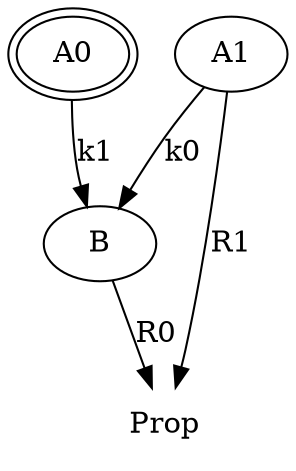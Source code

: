 digraph absorb_l {
  node [peripheries = 2]

  T1 [label = "A0"]

  node [peripheries = 1]

  T0 [label = "B"]
  T2 [label = "A1"]

  node [peripheries = 0]

  T0 -> Prop [label = "R0"]
  T1 -> T0 [label = "k1"]
  T2 -> Prop [label = "R1"]
  T2 -> T0 [label = "k0"]
}

